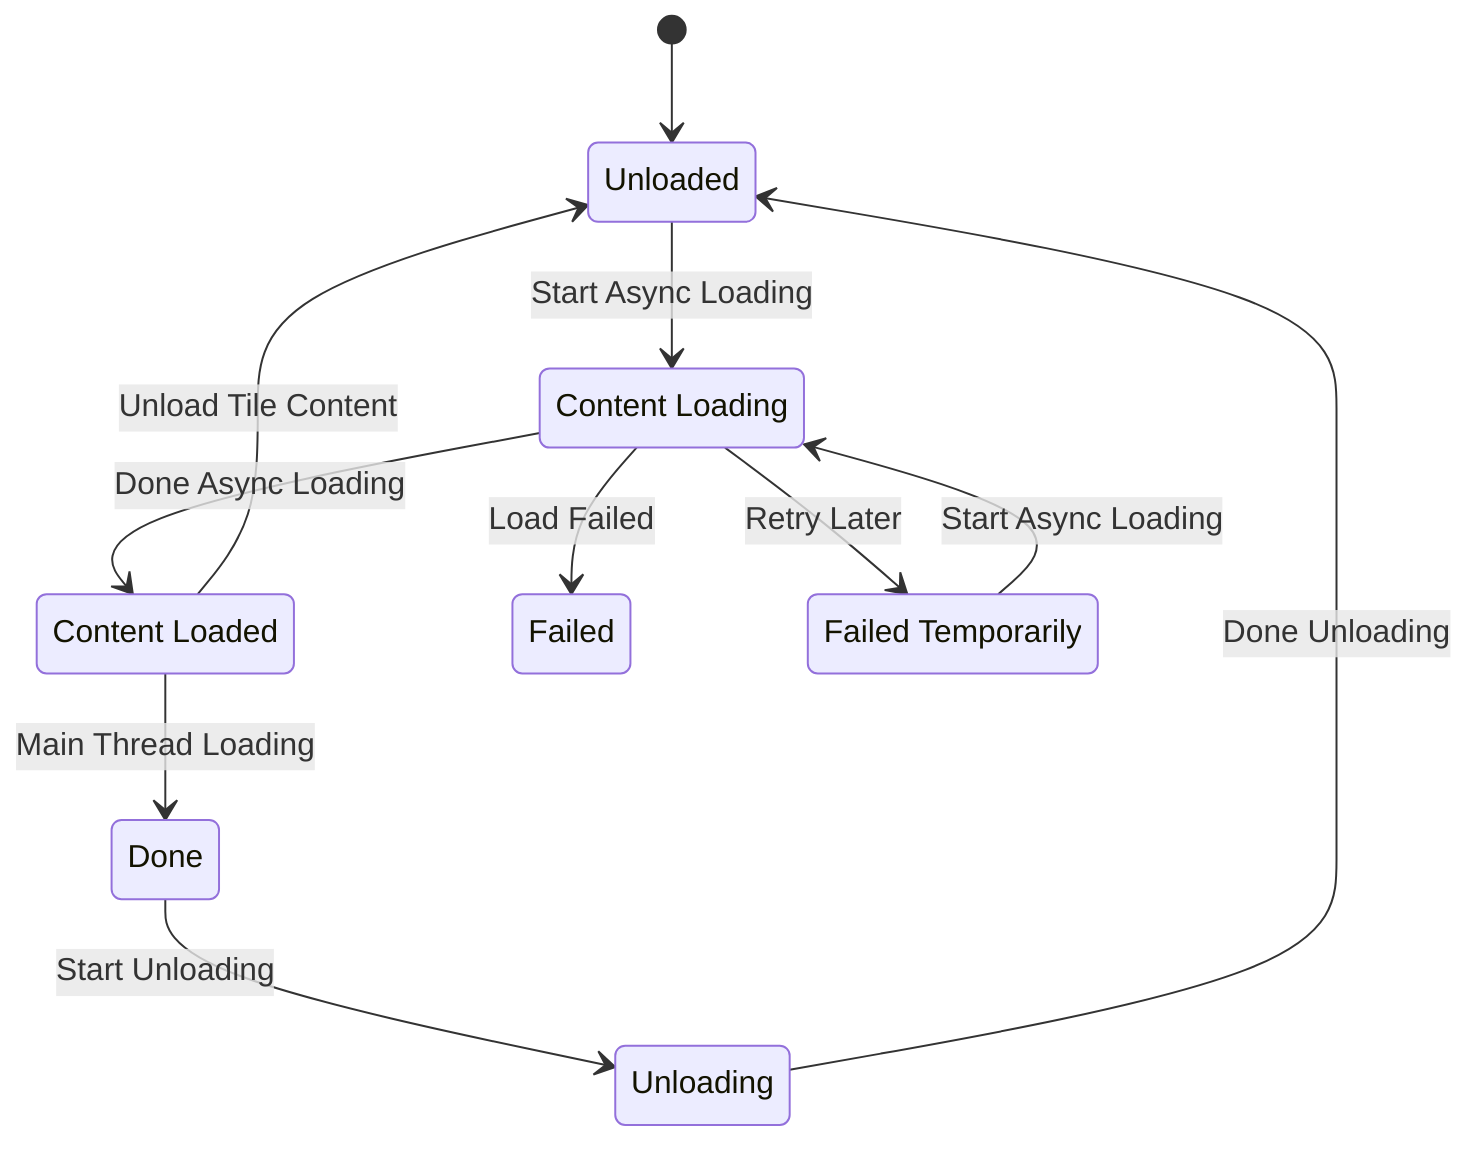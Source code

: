 stateDiagram-v2
  unloaded : Unloaded
  contentLoading : Content Loading
  contentLoaded : Content Loaded
  done : Done
  failed : Failed
  failedTemp : Failed Temporarily
  unloading : Unloading
  [*] --> unloaded
  unloaded --> contentLoading: Start Async Loading
  contentLoading --> contentLoaded: Done Async Loading
  contentLoading --> failed: Load Failed
  contentLoading --> failedTemp: Retry Later
  failedTemp --> contentLoading: Start Async Loading
  contentLoaded --> done: Main Thread Loading
  contentLoaded --> unloaded: Unload Tile Content
  done --> unloading: Start Unloading
  unloading --> unloaded: Done Unloading
